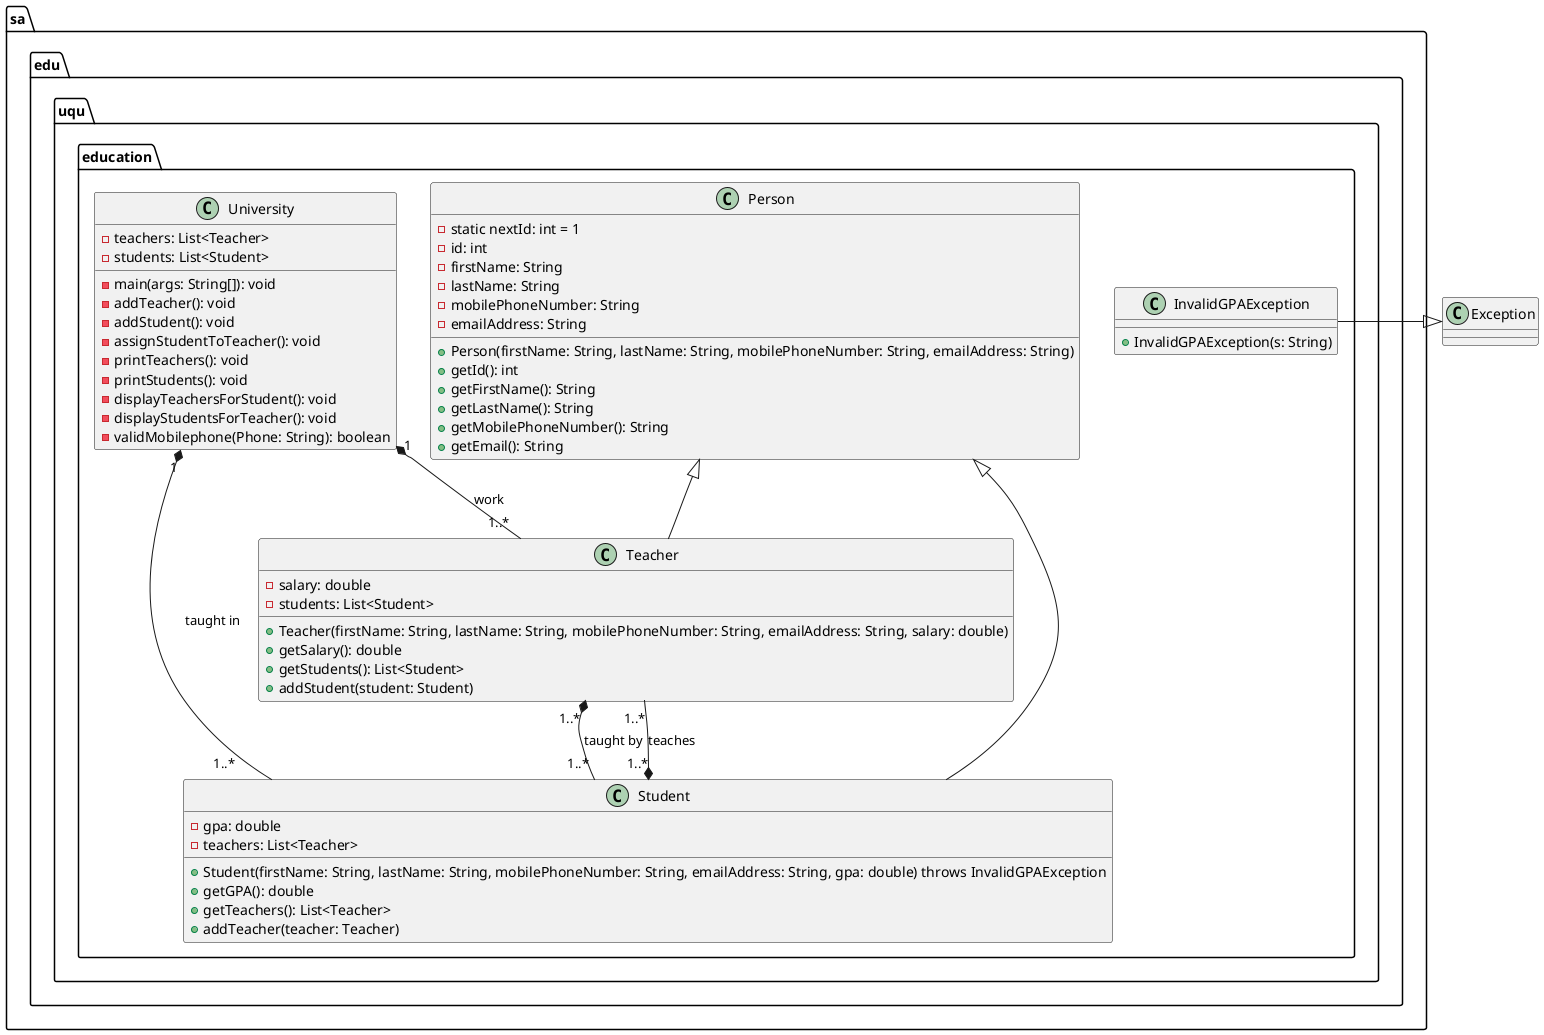 @startuml uml
package sa.edu.uqu.education {
    
    class Person {
        - static nextId: int = 1
        - id: int
        - firstName: String
        - lastName: String
        - mobilePhoneNumber: String
        - emailAddress: String
        + Person(firstName: String, lastName: String, mobilePhoneNumber: String, emailAddress: String)
        + getId(): int
        + getFirstName(): String
        + getLastName(): String
        + getMobilePhoneNumber(): String
        + getEmail(): String
    }
    class Teacher extends Person{
        - salary: double
        - students: List<Student>
        + Teacher(firstName: String, lastName: String, mobilePhoneNumber: String, emailAddress: String, salary: double)
        + getSalary(): double
        + getStudents(): List<Student>
        + addStudent(student: Student)
    }
    class Student extends Person{
        - gpa: double
        - teachers: List<Teacher>
        + Student(firstName: String, lastName: String, mobilePhoneNumber: String, emailAddress: String, gpa: double) throws InvalidGPAException
        + getGPA(): double
        + getTeachers(): List<Teacher>
        + addTeacher(teacher: Teacher)
    }
    class University {
        - teachers: List<Teacher>
        - students: List<Student>
        - main(args: String[]): void
        - addTeacher(): void
        - addStudent(): void
        - assignStudentToTeacher(): void
        - printTeachers(): void
        - printStudents(): void
        - displayTeachersForStudent(): void
        - displayStudentsForTeacher(): void
        - validMobilephone(Phone: String): boolean
    }
    class InvalidGPAException {
        + InvalidGPAException(s: String)
    }
}
University "1"*-- "1..*" Teacher : work
University "1"*-- "1..*" Student : taught in
Teacher "1..*"*-- "1..*" Student:  taught by
Student "1..*"*-- "1..*"Teacher: teaches
InvalidGPAException -|> Exception
@enduml
